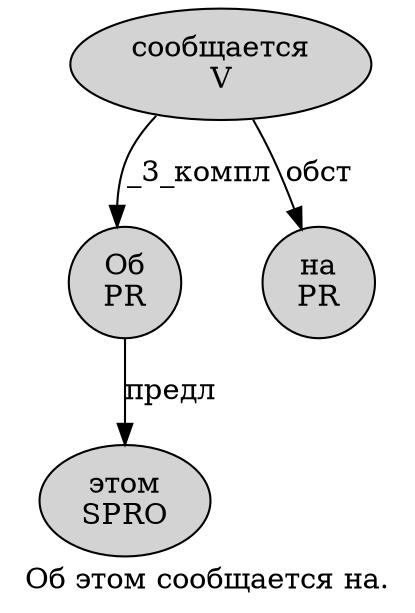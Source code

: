 digraph SENTENCE_101 {
	graph [label="Об этом сообщается на."]
	node [style=filled]
		0 [label="Об
PR" color="" fillcolor=lightgray penwidth=1 shape=ellipse]
		1 [label="этом
SPRO" color="" fillcolor=lightgray penwidth=1 shape=ellipse]
		2 [label="сообщается
V" color="" fillcolor=lightgray penwidth=1 shape=ellipse]
		3 [label="на
PR" color="" fillcolor=lightgray penwidth=1 shape=ellipse]
			0 -> 1 [label="предл"]
			2 -> 0 [label="_3_компл"]
			2 -> 3 [label="обст"]
}